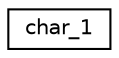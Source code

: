 digraph "Graphical Class Hierarchy"
{
  edge [fontname="Helvetica",fontsize="10",labelfontname="Helvetica",labelfontsize="10"];
  node [fontname="Helvetica",fontsize="10",shape=record];
  rankdir="LR";
  Node1 [label="char_1",height=0.2,width=0.4,color="black", fillcolor="white", style="filled",URL="$classchar__1.html"];
}
